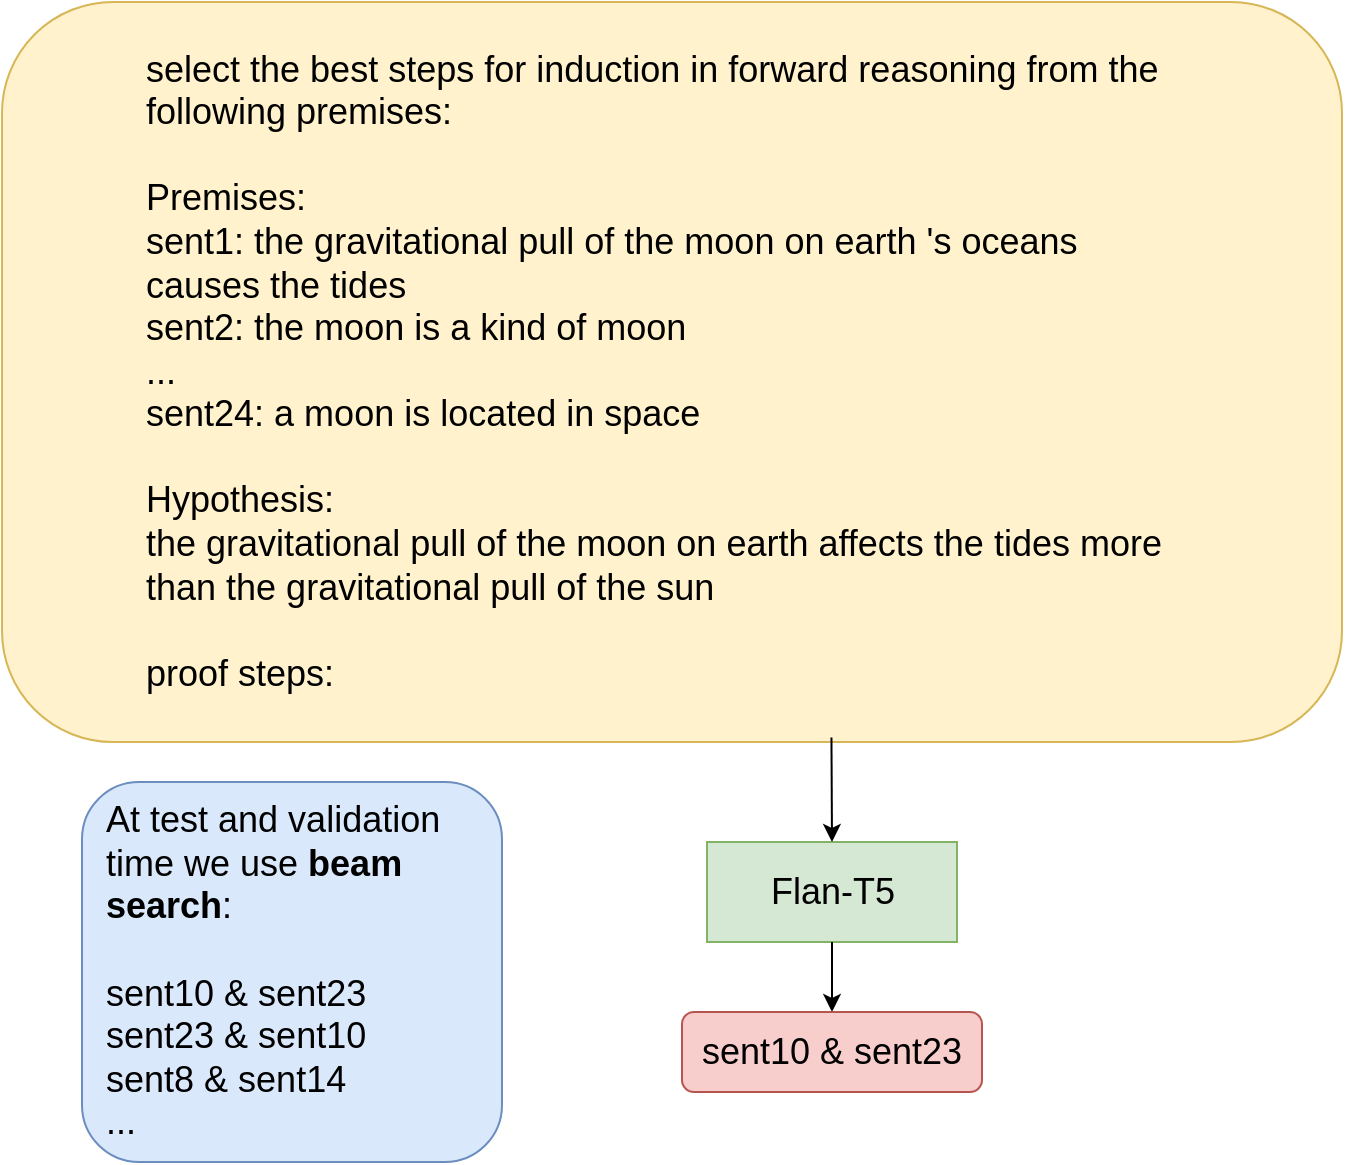 <mxfile version="24.0.5" type="device" pages="4">
  <diagram name="Page-1" id="TFoWNDVmRyNQ4pTUuHoa">
    <mxGraphModel dx="1259" dy="676" grid="1" gridSize="10" guides="1" tooltips="1" connect="1" arrows="1" fold="1" page="1" pageScale="1" pageWidth="827" pageHeight="1169" math="0" shadow="0">
      <root>
        <mxCell id="0" />
        <mxCell id="1" parent="0" />
        <mxCell id="G5xLqvD-v9-Sz-AbjlrO-1" value="&lt;div&gt;&lt;br&gt;&lt;/div&gt;&lt;div style=&quot;&quot;&gt;&lt;br&gt;&lt;/div&gt;" style="rounded=1;whiteSpace=wrap;html=1;align=left;fillColor=#fff2cc;strokeColor=#d6b656;" vertex="1" parent="1">
          <mxGeometry x="40" y="70" width="670" height="370" as="geometry" />
        </mxCell>
        <mxCell id="G5xLqvD-v9-Sz-AbjlrO-2" value="&lt;font style=&quot;font-size: 18px;&quot;&gt;select the best steps for induction in forward reasoning from the following premises:&lt;/font&gt;&lt;div style=&quot;font-size: 18px;&quot;&gt;&lt;font style=&quot;font-size: 18px;&quot;&gt;&lt;br&gt;&lt;/font&gt;&lt;/div&gt;&lt;div style=&quot;font-size: 18px;&quot;&gt;&lt;font style=&quot;font-size: 18px;&quot;&gt;Premises:&lt;/font&gt;&lt;/div&gt;&lt;div style=&quot;font-size: 18px;&quot;&gt;&lt;div&gt;&lt;font style=&quot;font-size: 18px;&quot;&gt;sent1: the gravitational pull of the moon on earth &#39;s oceans causes the tides&lt;/font&gt;&lt;/div&gt;&lt;div&gt;&lt;font style=&quot;font-size: 18px;&quot;&gt;sent2: the moon is a kind of moon&lt;/font&gt;&lt;/div&gt;&lt;div&gt;&lt;font style=&quot;font-size: 18px;&quot;&gt;...&lt;span style=&quot;white-space: pre;&quot;&gt;&#x9;&lt;/span&gt;&lt;br&gt;&lt;/font&gt;&lt;/div&gt;&lt;div&gt;&lt;font style=&quot;font-size: 18px;&quot;&gt;sent24: a moon is located in space&lt;/font&gt;&lt;/div&gt;&lt;div&gt;&lt;font style=&quot;font-size: 18px;&quot;&gt;&amp;nbsp;&lt;/font&gt;&lt;/div&gt;&lt;div&gt;&lt;font style=&quot;font-size: 18px;&quot;&gt;Hypothesis:&lt;/font&gt;&lt;/div&gt;&lt;div&gt;&lt;font style=&quot;font-size: 18px;&quot;&gt;the gravitational pull of the moon on earth affects the tides more than the gravitational pull of the sun&amp;nbsp; &amp;nbsp;&lt;/font&gt;&lt;/div&gt;&lt;/div&gt;&lt;div style=&quot;font-size: 18px;&quot;&gt;&lt;font style=&quot;font-size: 18px;&quot;&gt;&lt;br&gt;&lt;/font&gt;&lt;/div&gt;&lt;div style=&quot;font-size: 18px;&quot;&gt;&lt;font style=&quot;font-size: 18px;&quot;&gt;proof steps:&lt;/font&gt;&lt;br&gt;&lt;/div&gt;" style="text;html=1;align=left;verticalAlign=middle;whiteSpace=wrap;rounded=0;" vertex="1" parent="1">
          <mxGeometry x="110" y="160" width="520" height="190" as="geometry" />
        </mxCell>
        <mxCell id="G5xLqvD-v9-Sz-AbjlrO-3" value="&lt;font style=&quot;font-size: 18px;&quot;&gt;Flan-T5&lt;/font&gt;" style="rounded=0;whiteSpace=wrap;html=1;fillColor=#d5e8d4;strokeColor=#82b366;" vertex="1" parent="1">
          <mxGeometry x="392.5" y="490" width="125" height="50" as="geometry" />
        </mxCell>
        <mxCell id="G5xLqvD-v9-Sz-AbjlrO-5" value="" style="endArrow=classic;html=1;rounded=0;exitX=0.5;exitY=1;exitDx=0;exitDy=0;entryX=0.5;entryY=0;entryDx=0;entryDy=0;" edge="1" parent="1" source="G5xLqvD-v9-Sz-AbjlrO-3" target="G5xLqvD-v9-Sz-AbjlrO-6">
          <mxGeometry width="50" height="50" relative="1" as="geometry">
            <mxPoint x="470" y="640" as="sourcePoint" />
            <mxPoint x="445" y="710" as="targetPoint" />
          </mxGeometry>
        </mxCell>
        <mxCell id="G5xLqvD-v9-Sz-AbjlrO-6" value="&lt;font style=&quot;font-size: 18px;&quot;&gt;sent10 &amp;amp; sent23&lt;/font&gt;" style="rounded=1;whiteSpace=wrap;html=1;fillColor=#f8cecc;strokeColor=#b85450;" vertex="1" parent="1">
          <mxGeometry x="380" y="575" width="150" height="40" as="geometry" />
        </mxCell>
        <mxCell id="G5xLqvD-v9-Sz-AbjlrO-11" value="" style="group" vertex="1" connectable="0" parent="1">
          <mxGeometry x="80" y="460" width="210" height="190" as="geometry" />
        </mxCell>
        <mxCell id="G5xLqvD-v9-Sz-AbjlrO-9" value="" style="rounded=1;whiteSpace=wrap;html=1;fillColor=#dae8fc;strokeColor=#6c8ebf;" vertex="1" parent="G5xLqvD-v9-Sz-AbjlrO-11">
          <mxGeometry width="210" height="190" as="geometry" />
        </mxCell>
        <mxCell id="G5xLqvD-v9-Sz-AbjlrO-10" value="&lt;font style=&quot;font-size: 18px;&quot;&gt;At test and validation time we use &lt;b style=&quot;&quot;&gt;b&lt;/b&gt;&lt;span style=&quot;background-color: initial;&quot;&gt;&lt;b&gt;eam search&lt;/b&gt;:&lt;/span&gt;&lt;/font&gt;&lt;div style=&quot;font-size: 18px;&quot;&gt;&lt;font style=&quot;font-size: 18px;&quot;&gt;&lt;br&gt;&lt;/font&gt;&lt;/div&gt;&lt;div style=&quot;font-size: 18px;&quot;&gt;&lt;font style=&quot;font-size: 18px;&quot;&gt;sent10 &amp;amp; sent23&lt;/font&gt;&lt;/div&gt;&lt;div style=&quot;font-size: 18px;&quot;&gt;&lt;font style=&quot;font-size: 18px;&quot;&gt;sent23 &amp;amp; sent10&lt;/font&gt;&lt;/div&gt;&lt;div style=&quot;font-size: 18px;&quot;&gt;&lt;font style=&quot;font-size: 18px;&quot;&gt;sent8 &amp;amp; sent14&lt;/font&gt;&lt;/div&gt;&lt;div style=&quot;font-size: 18px;&quot;&gt;&lt;font style=&quot;font-size: 18px;&quot;&gt;...&lt;/font&gt;&lt;/div&gt;" style="text;html=1;align=left;verticalAlign=middle;whiteSpace=wrap;rounded=0;" vertex="1" parent="G5xLqvD-v9-Sz-AbjlrO-11">
          <mxGeometry x="10" y="10" width="180" height="170" as="geometry" />
        </mxCell>
        <mxCell id="G5xLqvD-v9-Sz-AbjlrO-12" value="" style="endArrow=classic;html=1;rounded=0;exitX=0.619;exitY=0.994;exitDx=0;exitDy=0;exitPerimeter=0;entryX=0.5;entryY=0;entryDx=0;entryDy=0;" edge="1" parent="1" source="G5xLqvD-v9-Sz-AbjlrO-1" target="G5xLqvD-v9-Sz-AbjlrO-3">
          <mxGeometry width="50" height="50" relative="1" as="geometry">
            <mxPoint x="465" y="550" as="sourcePoint" />
            <mxPoint x="450" y="490" as="targetPoint" />
          </mxGeometry>
        </mxCell>
      </root>
    </mxGraphModel>
  </diagram>
  <diagram id="xWOe7MCYlQI_TZ3HTbcg" name="Page-2">
    <mxGraphModel dx="1259" dy="676" grid="1" gridSize="10" guides="1" tooltips="1" connect="1" arrows="1" fold="1" page="1" pageScale="1" pageWidth="827" pageHeight="1169" math="0" shadow="0">
      <root>
        <mxCell id="0" />
        <mxCell id="1" parent="0" />
        <mxCell id="OWre18zLJHfBN9_sZTNC-3" value="&lt;font style=&quot;font-size: 18px;&quot;&gt;Flan-T5&lt;/font&gt;" style="rounded=0;whiteSpace=wrap;html=1;fillColor=#d5e8d4;strokeColor=#82b366;" vertex="1" parent="1">
          <mxGeometry x="312.5" y="490" width="125" height="50" as="geometry" />
        </mxCell>
        <mxCell id="OWre18zLJHfBN9_sZTNC-4" value="" style="endArrow=classic;html=1;rounded=0;exitX=0.5;exitY=1;exitDx=0;exitDy=0;entryX=0.5;entryY=0;entryDx=0;entryDy=0;" edge="1" parent="1" source="OWre18zLJHfBN9_sZTNC-3" target="OWre18zLJHfBN9_sZTNC-5">
          <mxGeometry width="50" height="50" relative="1" as="geometry">
            <mxPoint x="470" y="640" as="sourcePoint" />
            <mxPoint x="445" y="710" as="targetPoint" />
          </mxGeometry>
        </mxCell>
        <mxCell id="OWre18zLJHfBN9_sZTNC-5" value="&lt;span style=&quot;font-size: 18px; text-align: left;&quot;&gt;metal atoms tend to lose electrons&lt;/span&gt;" style="rounded=1;whiteSpace=wrap;html=1;fillColor=#f8cecc;strokeColor=#b85450;" vertex="1" parent="1">
          <mxGeometry x="210" y="575" width="330" height="40" as="geometry" />
        </mxCell>
        <mxCell id="OWre18zLJHfBN9_sZTNC-9" value="" style="endArrow=classic;html=1;rounded=0;exitX=0.5;exitY=1;exitDx=0;exitDy=0;entryX=0.5;entryY=0;entryDx=0;entryDy=0;" edge="1" parent="1" source="OWre18zLJHfBN9_sZTNC-1" target="OWre18zLJHfBN9_sZTNC-3">
          <mxGeometry width="50" height="50" relative="1" as="geometry">
            <mxPoint x="465" y="550" as="sourcePoint" />
            <mxPoint x="450" y="490" as="targetPoint" />
          </mxGeometry>
        </mxCell>
        <mxCell id="OWre18zLJHfBN9_sZTNC-10" value="" style="group" vertex="1" connectable="0" parent="1">
          <mxGeometry x="100" y="270" width="550" height="190" as="geometry" />
        </mxCell>
        <mxCell id="OWre18zLJHfBN9_sZTNC-1" value="&lt;div&gt;&lt;br&gt;&lt;/div&gt;&lt;div style=&quot;&quot;&gt;&lt;br&gt;&lt;/div&gt;" style="rounded=1;whiteSpace=wrap;html=1;align=left;fillColor=#fff2cc;strokeColor=#d6b656;" vertex="1" parent="OWre18zLJHfBN9_sZTNC-10">
          <mxGeometry width="550" height="190" as="geometry" />
        </mxCell>
        <mxCell id="OWre18zLJHfBN9_sZTNC-2" value="&lt;font style=&quot;font-size: 18px;&quot;&gt;given premises perform an induction step:&lt;/font&gt;&lt;div style=&quot;font-size: 18px;&quot;&gt;&lt;span style=&quot;background-color: initial;&quot;&gt;&lt;br&gt;&lt;/span&gt;&lt;/div&gt;&lt;div style=&quot;&quot;&gt;&lt;span style=&quot;font-size: 18px;&quot;&gt;atoms with one or two valence electrons tend to lose those electrons [AND] metal atoms usually have one or two valence electrons [INFER]&amp;nbsp;&lt;/span&gt;&lt;br&gt;&lt;/div&gt;" style="text;html=1;align=left;verticalAlign=middle;whiteSpace=wrap;rounded=0;" vertex="1" parent="OWre18zLJHfBN9_sZTNC-10">
          <mxGeometry x="57.463" y="46.216" width="426.866" height="97.568" as="geometry" />
        </mxCell>
      </root>
    </mxGraphModel>
  </diagram>
  <diagram id="knJ1T2fo1C0AWDQCNXdo" name="Page-3">
    <mxGraphModel dx="2086" dy="1845" grid="1" gridSize="10" guides="1" tooltips="1" connect="1" arrows="1" fold="1" page="1" pageScale="1" pageWidth="827" pageHeight="1169" math="0" shadow="0">
      <root>
        <mxCell id="0" />
        <mxCell id="1" parent="0" />
        <mxCell id="NhglnOipoEF32Bt77Swo-3" value="" style="group" vertex="1" connectable="0" parent="1">
          <mxGeometry x="90" y="-220" width="670" height="870" as="geometry" />
        </mxCell>
        <mxCell id="rEH0hxBbT_C6z6d4wnF4-1" value="" style="rounded=0;whiteSpace=wrap;html=1;align=left;fillColor=#f5f5f5;fontColor=#333333;strokeColor=#666666;" vertex="1" parent="NhglnOipoEF32Bt77Swo-3">
          <mxGeometry y="50" width="630" height="760" as="geometry" />
        </mxCell>
        <mxCell id="NhglnOipoEF32Bt77Swo-2" value="&lt;div style=&quot;font-size: 18px;&quot;&gt;&lt;font style=&quot;font-size: 18px;&quot;&gt;sent1: the spinal cord is a part of the central nervous system&lt;/font&gt;&lt;/div&gt;&lt;div style=&quot;font-size: 18px;&quot;&gt;&lt;font style=&quot;font-size: 18px;&quot;&gt;sent2: the brain is a part of the body&lt;/font&gt;&lt;/div&gt;&lt;div style=&quot;font-size: 18px;&quot;&gt;&lt;font style=&quot;font-size: 18px;&quot;&gt;sent3: an animal &#39;s brain controls that animal&lt;/font&gt;&lt;/div&gt;&lt;div style=&quot;font-size: 18px;&quot;&gt;&lt;font style=&quot;font-size: 18px;&quot;&gt;sent4: if something performs a task then that task is that something &#39;s function&lt;/font&gt;&lt;/div&gt;&lt;div style=&quot;font-size: 18px;&quot;&gt;&lt;font style=&quot;font-size: 18px;&quot;&gt;sent5: the skeletal system is used to give structure for the body of animals&lt;/font&gt;&lt;/div&gt;&lt;div style=&quot;font-size: 18px;&quot;&gt;&lt;font style=&quot;font-size: 18px;&quot;&gt;sent6: the muscular system contains muscles&lt;/font&gt;&lt;/div&gt;&lt;div style=&quot;font-size: 18px;&quot;&gt;&lt;font style=&quot;font-size: 18px;&quot;&gt;sent7: nerves can be used to feel heat and pressure on the skin&lt;/font&gt;&lt;/div&gt;&lt;div style=&quot;font-size: 18px;&quot;&gt;&lt;font style=&quot;font-size: 18px;&quot;&gt;sent8: system means a set of objects&lt;/font&gt;&lt;/div&gt;&lt;div style=&quot;font-size: 18px;&quot;&gt;&lt;font style=&quot;font-size: 18px;&quot;&gt;sent9: physical fitness is similar to athletic ability&lt;/font&gt;&lt;/div&gt;&lt;div style=&quot;font-size: 18px;&quot;&gt;&lt;font style=&quot;font-size: 18px;&quot;&gt;sent10: to control something can mean to coordinate something&lt;/font&gt;&lt;/div&gt;&lt;div style=&quot;font-size: 18px;&quot;&gt;&lt;font style=&quot;font-size: 18px;&quot;&gt;sent11: the skeletal system is a kind of body system&lt;/font&gt;&lt;/div&gt;&lt;div style=&quot;font-size: 18px;&quot;&gt;&lt;font style=&quot;font-size: 18px;&quot;&gt;sent12: the brain can control animal body through the nervous system&lt;/font&gt;&lt;/div&gt;&lt;div style=&quot;font-size: 18px;&quot;&gt;&lt;font style=&quot;font-size: 18px;&quot;&gt;sent13: a body system is a part of the body&lt;/font&gt;&lt;/div&gt;&lt;div style=&quot;font-size: 18px;&quot;&gt;&lt;font style=&quot;font-size: 18px;&quot;&gt;sent14: a skeletal system is a part of an animal&lt;/font&gt;&lt;/div&gt;&lt;div style=&quot;font-size: 18px;&quot;&gt;&lt;font style=&quot;font-size: 18px;&quot;&gt;sent15: skeletal system is made of bones&lt;/font&gt;&lt;/div&gt;&lt;div style=&quot;font-size: 18px;&quot;&gt;&lt;font style=&quot;font-size: 18px;&quot;&gt;sent16: if an organism can do something , then that organism is able to do that something&lt;/font&gt;&lt;/div&gt;&lt;div style=&quot;font-size: 18px;&quot;&gt;&lt;font style=&quot;font-size: 18px;&quot;&gt;sent17: a person is a kind of animal&lt;/font&gt;&lt;/div&gt;&lt;div style=&quot;font-size: 18px;&quot;&gt;&lt;font style=&quot;font-size: 18px;&quot;&gt;sent18: the muscular system is a kind of body system&lt;/font&gt;&lt;/div&gt;&lt;div style=&quot;font-size: 18px;&quot;&gt;&lt;font style=&quot;font-size: 18px;&quot;&gt;sent19: the function of something is what that something is used to do&lt;/font&gt;&lt;/div&gt;&lt;div style=&quot;font-size: 18px;&quot;&gt;&lt;font style=&quot;font-size: 18px;&quot;&gt;sent20: the skeletal system is used to provide protection / shape / support for animals&lt;/font&gt;&lt;/div&gt;&lt;div style=&quot;font-size: 18px;&quot;&gt;&lt;font style=&quot;font-size: 18px;&quot;&gt;sent21: the nervous system sends observations in the form of electrical signals to the rest of the body&lt;/font&gt;&lt;/div&gt;&lt;div style=&quot;font-size: 18px;&quot;&gt;&lt;font style=&quot;font-size: 18px;&quot;&gt;sent22: if something has the ability to do something else , then that something can do that something else&lt;/font&gt;&lt;/div&gt;&lt;div style=&quot;font-size: 18px;&quot;&gt;&lt;font style=&quot;font-size: 18px;&quot;&gt;sent23: internal organs are a part of the body&lt;/font&gt;&lt;/div&gt;&lt;div style=&quot;font-size: 18px;&quot;&gt;&lt;font style=&quot;font-size: 18px;&quot;&gt;sent24: organ system means body system&lt;/font&gt;&lt;/div&gt;&lt;div style=&quot;font-size: 18px;&quot;&gt;&lt;font style=&quot;font-size: 18px;&quot;&gt;sent25: motion / movement means moving / to move&lt;/font&gt;&lt;/div&gt;&lt;div style=&quot;font-size: 18px;&quot;&gt;&lt;font style=&quot;font-size: 18px;&quot;&gt;&lt;br&gt;&lt;/font&gt;&lt;/div&gt;&lt;div style=&quot;font-size: 18px;&quot;&gt;&lt;font style=&quot;font-size: 18px;&quot;&gt;Hypothesis: the nervous system is used for coordinating the muscles&lt;/font&gt;&lt;/div&gt;" style="text;html=1;align=left;verticalAlign=middle;whiteSpace=wrap;rounded=0;" vertex="1" parent="NhglnOipoEF32Bt77Swo-3">
          <mxGeometry x="28.78" y="31.07" width="601.22" height="818.93" as="geometry" />
        </mxCell>
        <mxCell id="NhglnOipoEF32Bt77Swo-8" value="" style="group" vertex="1" connectable="0" parent="1">
          <mxGeometry x="-310" y="-100" width="340" height="140" as="geometry" />
        </mxCell>
        <mxCell id="NhglnOipoEF32Bt77Swo-4" value="" style="rounded=1;whiteSpace=wrap;html=1;fillColor=#d5e8d4;strokeColor=#82b366;" vertex="1" parent="NhglnOipoEF32Bt77Swo-8">
          <mxGeometry x="-20" y="40" width="340" height="90" as="geometry" />
        </mxCell>
        <mxCell id="NhglnOipoEF32Bt77Swo-7" value="&lt;font style=&quot;font-size: 18px;&quot;&gt;the muscular system is a part of the body (-0.06)&lt;/font&gt;" style="text;html=1;align=center;verticalAlign=middle;whiteSpace=wrap;rounded=0;" vertex="1" parent="NhglnOipoEF32Bt77Swo-8">
          <mxGeometry x="28.333" y="35" width="283.333" height="81.667" as="geometry" />
        </mxCell>
        <mxCell id="NhglnOipoEF32Bt77Swo-15" value="" style="group" vertex="1" connectable="0" parent="1">
          <mxGeometry x="-320" y="100" width="340" height="140" as="geometry" />
        </mxCell>
        <mxCell id="NhglnOipoEF32Bt77Swo-16" value="" style="rounded=1;whiteSpace=wrap;html=1;fillColor=#f8cecc;strokeColor=#b85450;" vertex="1" parent="NhglnOipoEF32Bt77Swo-15">
          <mxGeometry x="-10" y="30" width="330" height="90" as="geometry" />
        </mxCell>
        <mxCell id="NhglnOipoEF32Bt77Swo-17" value="&lt;font style=&quot;font-size: 18px;&quot;&gt;the muscular system is a kind of body system that contains muscles&lt;/font&gt;&lt;div&gt;&lt;font style=&quot;font-size: 18px;&quot;&gt;(-0.36)&lt;/font&gt;&lt;/div&gt;" style="text;html=1;align=center;verticalAlign=middle;whiteSpace=wrap;rounded=0;" vertex="1" parent="NhglnOipoEF32Bt77Swo-15">
          <mxGeometry x="28.333" y="35" width="283.333" height="81.667" as="geometry" />
        </mxCell>
        <mxCell id="NhglnOipoEF32Bt77Swo-18" value="" style="group" vertex="1" connectable="0" parent="1">
          <mxGeometry x="-320" y="280" width="340" height="140" as="geometry" />
        </mxCell>
        <mxCell id="NhglnOipoEF32Bt77Swo-19" value="" style="rounded=1;whiteSpace=wrap;html=1;fillColor=#fff2cc;strokeColor=#d6b656;" vertex="1" parent="NhglnOipoEF32Bt77Swo-18">
          <mxGeometry x="-10" y="40" width="330" height="70" as="geometry" />
        </mxCell>
        <mxCell id="NhglnOipoEF32Bt77Swo-20" value="&lt;span style=&quot;font-size: 18px;&quot;&gt;the muscular system is a part of the body (-0.36)&lt;/span&gt;" style="text;html=1;align=center;verticalAlign=middle;whiteSpace=wrap;rounded=0;" vertex="1" parent="NhglnOipoEF32Bt77Swo-18">
          <mxGeometry x="28.333" y="35" width="283.333" height="81.667" as="geometry" />
        </mxCell>
        <mxCell id="NhglnOipoEF32Bt77Swo-21" value="" style="endArrow=classic;html=1;rounded=0;entryX=1;entryY=0.5;entryDx=0;entryDy=0;exitX=-0.008;exitY=0.438;exitDx=0;exitDy=0;exitPerimeter=0;strokeWidth=5;fillColor=#d5e8d4;strokeColor=#82b366;" edge="1" parent="1" source="NhglnOipoEF32Bt77Swo-2" target="NhglnOipoEF32Bt77Swo-4">
          <mxGeometry width="50" height="50" relative="1" as="geometry">
            <mxPoint x="80" y="170" as="sourcePoint" />
            <mxPoint x="190" y="140" as="targetPoint" />
          </mxGeometry>
        </mxCell>
        <mxCell id="NhglnOipoEF32Bt77Swo-22" value="" style="endArrow=classic;html=1;rounded=0;strokeWidth=5;fillColor=#d5e8d4;strokeColor=#82b366;exitX=-0.006;exitY=0.594;exitDx=0;exitDy=0;exitPerimeter=0;" edge="1" parent="1" source="NhglnOipoEF32Bt77Swo-2">
          <mxGeometry width="50" height="50" relative="1" as="geometry">
            <mxPoint x="80" y="210" as="sourcePoint" />
            <mxPoint x="10" y="10" as="targetPoint" />
          </mxGeometry>
        </mxCell>
        <mxCell id="NhglnOipoEF32Bt77Swo-24" value="" style="endArrow=classic;html=1;rounded=0;strokeWidth=5;fillColor=#f8cecc;strokeColor=#b85450;entryX=0.994;entryY=0.64;entryDx=0;entryDy=0;entryPerimeter=0;" edge="1" parent="1" target="NhglnOipoEF32Bt77Swo-16">
          <mxGeometry width="50" height="50" relative="1" as="geometry">
            <mxPoint x="110" y="300" as="sourcePoint" />
            <mxPoint x="10" y="190" as="targetPoint" />
          </mxGeometry>
        </mxCell>
        <mxCell id="NhglnOipoEF32Bt77Swo-25" value="" style="endArrow=classic;html=1;rounded=0;strokeWidth=5;fillColor=#f8cecc;strokeColor=#b85450;exitX=0;exitY=0.25;exitDx=0;exitDy=0;entryX=1;entryY=0.5;entryDx=0;entryDy=0;" edge="1" parent="1" source="NhglnOipoEF32Bt77Swo-2" target="NhglnOipoEF32Bt77Swo-16">
          <mxGeometry width="50" height="50" relative="1" as="geometry">
            <mxPoint x="120" y="310" as="sourcePoint" />
            <mxPoint x="20" y="200" as="targetPoint" />
          </mxGeometry>
        </mxCell>
        <mxCell id="NhglnOipoEF32Bt77Swo-28" value="" style="endArrow=classic;html=1;rounded=0;strokeWidth=5;fillColor=#fff2cc;strokeColor=#d6b656;entryX=1;entryY=0.75;entryDx=0;entryDy=0;exitX=-0.008;exitY=0.599;exitDx=0;exitDy=0;exitPerimeter=0;" edge="1" parent="1" source="NhglnOipoEF32Bt77Swo-2" target="NhglnOipoEF32Bt77Swo-19">
          <mxGeometry width="50" height="50" relative="1" as="geometry">
            <mxPoint x="120" y="310" as="sourcePoint" />
            <mxPoint x="8" y="198" as="targetPoint" />
          </mxGeometry>
        </mxCell>
        <mxCell id="NhglnOipoEF32Bt77Swo-29" value="" style="endArrow=classic;html=1;rounded=0;strokeWidth=5;fillColor=#fff2cc;strokeColor=#d6b656;entryX=1;entryY=0;entryDx=0;entryDy=0;" edge="1" parent="1" target="NhglnOipoEF32Bt77Swo-19">
          <mxGeometry width="50" height="50" relative="1" as="geometry">
            <mxPoint x="120" y="20" as="sourcePoint" />
            <mxPoint x="10" y="185" as="targetPoint" />
          </mxGeometry>
        </mxCell>
        <mxCell id="NhglnOipoEF32Bt77Swo-30" value="" style="endArrow=classic;html=1;rounded=0;entryX=1;entryY=0.25;entryDx=0;entryDy=0;strokeWidth=5;fillColor=#fff2cc;strokeColor=#d6b656;" edge="1" parent="1" target="NhglnOipoEF32Bt77Swo-19">
          <mxGeometry width="50" height="50" relative="1" as="geometry">
            <mxPoint x="120" y="170" as="sourcePoint" />
            <mxPoint x="20" y="-10" as="targetPoint" />
          </mxGeometry>
        </mxCell>
      </root>
    </mxGraphModel>
  </diagram>
  <diagram id="eCPI2o-6bRQ5yCUzjcQ6" name="Page-5">
    <mxGraphModel dx="2086" dy="1845" grid="1" gridSize="10" guides="1" tooltips="1" connect="1" arrows="1" fold="1" page="1" pageScale="1" pageWidth="827" pageHeight="1169" math="0" shadow="0">
      <root>
        <mxCell id="0" />
        <mxCell id="1" parent="0" />
        <mxCell id="rYCxm83LX6yjBRyUvIbf-1" value="" style="group" vertex="1" connectable="0" parent="1">
          <mxGeometry x="90" y="-220" width="670" height="870" as="geometry" />
        </mxCell>
        <mxCell id="rYCxm83LX6yjBRyUvIbf-2" value="" style="rounded=0;whiteSpace=wrap;html=1;align=left;fillColor=#f5f5f5;fontColor=#333333;strokeColor=#666666;" vertex="1" parent="rYCxm83LX6yjBRyUvIbf-1">
          <mxGeometry y="50" width="630" height="760" as="geometry" />
        </mxCell>
        <mxCell id="rYCxm83LX6yjBRyUvIbf-3" value="&lt;div style=&quot;font-size: 18px;&quot;&gt;&lt;font style=&quot;font-size: 18px;&quot;&gt;sent1: the spinal cord is a part of the central nervous system&lt;/font&gt;&lt;/div&gt;&lt;div style=&quot;font-size: 18px;&quot;&gt;&lt;font style=&quot;font-size: 18px;&quot;&gt;sent2: the brain is a part of the body&lt;/font&gt;&lt;/div&gt;&lt;div style=&quot;font-size: 18px;&quot;&gt;&lt;font style=&quot;font-size: 18px;&quot;&gt;sent3: an animal &#39;s brain controls that animal&lt;/font&gt;&lt;/div&gt;&lt;div style=&quot;font-size: 18px;&quot;&gt;&lt;font style=&quot;font-size: 18px;&quot;&gt;sent4: if something performs a task then that task is that something &#39;s function&lt;/font&gt;&lt;/div&gt;&lt;div style=&quot;font-size: 18px;&quot;&gt;&lt;font style=&quot;font-size: 18px;&quot;&gt;sent5: the skeletal system is used to give structure for the body of animals&lt;/font&gt;&lt;/div&gt;&lt;div style=&quot;font-size: 18px;&quot;&gt;&lt;font style=&quot;font-size: 18px;&quot;&gt;sent6: the muscular system contains muscles&lt;/font&gt;&lt;/div&gt;&lt;div style=&quot;font-size: 18px;&quot;&gt;&lt;font style=&quot;font-size: 18px;&quot;&gt;sent7: nerves can be used to feel heat and pressure on the skin&lt;/font&gt;&lt;/div&gt;&lt;div style=&quot;font-size: 18px;&quot;&gt;&lt;font style=&quot;font-size: 18px;&quot;&gt;sent8: system means a set of objects&lt;/font&gt;&lt;/div&gt;&lt;div style=&quot;font-size: 18px;&quot;&gt;&lt;font style=&quot;font-size: 18px;&quot;&gt;sent9: physical fitness is similar to athletic ability&lt;/font&gt;&lt;/div&gt;&lt;div style=&quot;font-size: 18px;&quot;&gt;&lt;font style=&quot;font-size: 18px;&quot;&gt;sent10: to control something can mean to coordinate something&lt;/font&gt;&lt;/div&gt;&lt;div style=&quot;font-size: 18px;&quot;&gt;&lt;font style=&quot;font-size: 18px;&quot;&gt;sent11: the skeletal system is a kind of body system&lt;/font&gt;&lt;/div&gt;&lt;div style=&quot;font-size: 18px;&quot;&gt;&lt;font style=&quot;font-size: 18px;&quot;&gt;sent12: the brain can control animal body through the nervous system&lt;/font&gt;&lt;/div&gt;&lt;div style=&quot;font-size: 18px;&quot;&gt;&lt;font style=&quot;font-size: 18px;&quot;&gt;sent13: a body system is a part of the body&lt;/font&gt;&lt;/div&gt;&lt;div style=&quot;font-size: 18px;&quot;&gt;&lt;font style=&quot;font-size: 18px;&quot;&gt;sent14: a skeletal system is a part of an animal&lt;/font&gt;&lt;/div&gt;&lt;div style=&quot;font-size: 18px;&quot;&gt;&lt;font style=&quot;font-size: 18px;&quot;&gt;sent15: skeletal system is made of bones&lt;/font&gt;&lt;/div&gt;&lt;div style=&quot;font-size: 18px;&quot;&gt;&lt;font style=&quot;font-size: 18px;&quot;&gt;sent16: if an organism can do something , then that organism is able to do that something&lt;/font&gt;&lt;/div&gt;&lt;div style=&quot;font-size: 18px;&quot;&gt;&lt;font style=&quot;font-size: 18px;&quot;&gt;sent17: a person is a kind of animal&lt;/font&gt;&lt;/div&gt;&lt;div style=&quot;font-size: 18px;&quot;&gt;&lt;font style=&quot;font-size: 18px;&quot;&gt;sent18: the muscular system is a kind of body system&lt;/font&gt;&lt;/div&gt;&lt;div style=&quot;font-size: 18px;&quot;&gt;&lt;font style=&quot;font-size: 18px;&quot;&gt;sent19: the function of something is what that something is used to do&lt;/font&gt;&lt;/div&gt;&lt;div style=&quot;font-size: 18px;&quot;&gt;&lt;font style=&quot;font-size: 18px;&quot;&gt;sent20: the skeletal system is used to provide protection / shape / support for animals&lt;/font&gt;&lt;/div&gt;&lt;div style=&quot;font-size: 18px;&quot;&gt;&lt;font style=&quot;font-size: 18px;&quot;&gt;sent21: the nervous system sends observations in the form of electrical signals to the rest of the body&lt;/font&gt;&lt;/div&gt;&lt;div style=&quot;font-size: 18px;&quot;&gt;&lt;font style=&quot;font-size: 18px;&quot;&gt;sent22: if something has the ability to do something else , then that something can do that something else&lt;/font&gt;&lt;/div&gt;&lt;div style=&quot;font-size: 18px;&quot;&gt;&lt;font style=&quot;font-size: 18px;&quot;&gt;sent23: internal organs are a part of the body&lt;/font&gt;&lt;/div&gt;&lt;div style=&quot;font-size: 18px;&quot;&gt;&lt;font style=&quot;font-size: 18px;&quot;&gt;sent24: organ system means body system&lt;/font&gt;&lt;/div&gt;&lt;div style=&quot;font-size: 18px;&quot;&gt;&lt;font style=&quot;font-size: 18px;&quot;&gt;sent25: motion / movement means moving / to move&lt;/font&gt;&lt;/div&gt;&lt;div style=&quot;font-size: 18px;&quot;&gt;&lt;font style=&quot;font-size: 18px;&quot;&gt;&lt;br&gt;&lt;/font&gt;&lt;/div&gt;&lt;div style=&quot;font-size: 18px;&quot;&gt;&lt;font style=&quot;font-size: 18px;&quot;&gt;Hypothesis: the nervous system is used for coordinating the muscles&lt;/font&gt;&lt;/div&gt;" style="text;html=1;align=left;verticalAlign=middle;whiteSpace=wrap;rounded=0;" vertex="1" parent="rYCxm83LX6yjBRyUvIbf-1">
          <mxGeometry x="28.78" y="31.07" width="601.22" height="818.93" as="geometry" />
        </mxCell>
        <mxCell id="rYCxm83LX6yjBRyUvIbf-4" value="" style="group" vertex="1" connectable="0" parent="1">
          <mxGeometry x="-310" y="-100" width="340" height="140" as="geometry" />
        </mxCell>
        <mxCell id="rYCxm83LX6yjBRyUvIbf-5" value="" style="rounded=1;whiteSpace=wrap;html=1;fillColor=#f5f5f5;strokeColor=#666666;fontColor=#333333;" vertex="1" parent="rYCxm83LX6yjBRyUvIbf-4">
          <mxGeometry x="-20" y="40" width="340" height="90" as="geometry" />
        </mxCell>
        <mxCell id="rYCxm83LX6yjBRyUvIbf-6" value="&lt;font style=&quot;font-size: 18px;&quot;&gt;the muscular system is a part of the body (-0.06)&lt;/font&gt;" style="text;html=1;align=center;verticalAlign=middle;whiteSpace=wrap;rounded=0;" vertex="1" parent="rYCxm83LX6yjBRyUvIbf-4">
          <mxGeometry x="8.333" y="40" width="283.333" height="81.667" as="geometry" />
        </mxCell>
        <mxCell id="rYCxm83LX6yjBRyUvIbf-7" value="" style="group" vertex="1" connectable="0" parent="1">
          <mxGeometry x="-320" y="100" width="340" height="140" as="geometry" />
        </mxCell>
        <mxCell id="rYCxm83LX6yjBRyUvIbf-8" value="" style="rounded=1;whiteSpace=wrap;html=1;fillColor=#f5f5f5;strokeColor=#666666;fontColor=#333333;" vertex="1" parent="rYCxm83LX6yjBRyUvIbf-7">
          <mxGeometry x="-10" y="30" width="330" height="90" as="geometry" />
        </mxCell>
        <mxCell id="rYCxm83LX6yjBRyUvIbf-9" value="&lt;font style=&quot;font-size: 18px;&quot;&gt;the muscular system is a kind of body system that contains muscles&lt;/font&gt;&lt;div&gt;&lt;font style=&quot;font-size: 18px;&quot;&gt;(-0.36)&lt;/font&gt;&lt;/div&gt;" style="text;html=1;align=center;verticalAlign=middle;whiteSpace=wrap;rounded=0;" vertex="1" parent="rYCxm83LX6yjBRyUvIbf-7">
          <mxGeometry x="28.333" y="35" width="283.333" height="81.667" as="geometry" />
        </mxCell>
        <mxCell id="rYCxm83LX6yjBRyUvIbf-10" value="" style="group" vertex="1" connectable="0" parent="1">
          <mxGeometry x="-320" y="250" width="360" height="170" as="geometry" />
        </mxCell>
        <mxCell id="rYCxm83LX6yjBRyUvIbf-11" value="" style="rounded=1;whiteSpace=wrap;html=1;fillColor=#f5f5f5;strokeColor=#666666;fontColor=#333333;" vertex="1" parent="rYCxm83LX6yjBRyUvIbf-10">
          <mxGeometry x="-10" y="40" width="330" height="70" as="geometry" />
        </mxCell>
        <mxCell id="rYCxm83LX6yjBRyUvIbf-12" value="&lt;span style=&quot;font-size: 18px;&quot;&gt;the muscular system is a part of the body (-0.36)&lt;/span&gt;" style="text;html=1;align=center;verticalAlign=middle;whiteSpace=wrap;rounded=0;" vertex="1" parent="rYCxm83LX6yjBRyUvIbf-10">
          <mxGeometry x="28.333" y="35" width="283.333" height="81.667" as="geometry" />
        </mxCell>
        <mxCell id="rYCxm83LX6yjBRyUvIbf-40" value="&lt;font style=&quot;font-size: 18px;&quot;&gt;Discarded&lt;/font&gt;" style="ellipse;whiteSpace=wrap;html=1;aspect=fixed;fillColor=#a20025;fontColor=#ffffff;strokeColor=#6F0000;" vertex="1" parent="rYCxm83LX6yjBRyUvIbf-10">
          <mxGeometry x="260" y="70" width="100" height="100" as="geometry" />
        </mxCell>
        <mxCell id="rYCxm83LX6yjBRyUvIbf-13" value="" style="endArrow=classic;html=1;rounded=0;entryX=1;entryY=0;entryDx=0;entryDy=0;exitX=0.25;exitY=1;exitDx=0;exitDy=0;strokeWidth=5;fillColor=#d5e8d4;strokeColor=#82b366;" edge="1" parent="1" source="rYCxm83LX6yjBRyUvIbf-5" target="rYCxm83LX6yjBRyUvIbf-24">
          <mxGeometry width="50" height="50" relative="1" as="geometry">
            <mxPoint x="80" y="170" as="sourcePoint" />
            <mxPoint x="190" y="140" as="targetPoint" />
          </mxGeometry>
        </mxCell>
        <mxCell id="rYCxm83LX6yjBRyUvIbf-14" value="" style="endArrow=classic;html=1;rounded=0;strokeWidth=5;fillColor=#d5e8d4;strokeColor=#82b366;exitX=-0.002;exitY=0.124;exitDx=0;exitDy=0;exitPerimeter=0;entryX=1;entryY=0.5;entryDx=0;entryDy=0;" edge="1" parent="1" source="rYCxm83LX6yjBRyUvIbf-3" target="rYCxm83LX6yjBRyUvIbf-24">
          <mxGeometry width="50" height="50" relative="1" as="geometry">
            <mxPoint x="80" y="210" as="sourcePoint" />
            <mxPoint x="-460" y="150" as="targetPoint" />
          </mxGeometry>
        </mxCell>
        <mxCell id="rYCxm83LX6yjBRyUvIbf-15" value="" style="endArrow=classic;html=1;rounded=0;strokeWidth=5;fillColor=#f8cecc;strokeColor=#b85450;entryX=1;entryY=0.5;entryDx=0;entryDy=0;exitX=0;exitY=0.5;exitDx=0;exitDy=0;" edge="1" parent="1" source="rYCxm83LX6yjBRyUvIbf-5" target="rYCxm83LX6yjBRyUvIbf-20">
          <mxGeometry width="50" height="50" relative="1" as="geometry">
            <mxPoint x="110" y="300" as="sourcePoint" />
            <mxPoint x="10" y="190" as="targetPoint" />
          </mxGeometry>
        </mxCell>
        <mxCell id="rYCxm83LX6yjBRyUvIbf-16" value="" style="endArrow=classic;html=1;rounded=0;strokeWidth=5;fillColor=#f8cecc;strokeColor=#b85450;exitX=0;exitY=0.25;exitDx=0;exitDy=0;entryX=1;entryY=0.75;entryDx=0;entryDy=0;" edge="1" parent="1" source="rYCxm83LX6yjBRyUvIbf-3" target="rYCxm83LX6yjBRyUvIbf-20">
          <mxGeometry width="50" height="50" relative="1" as="geometry">
            <mxPoint x="120" y="310" as="sourcePoint" />
            <mxPoint x="20" y="200" as="targetPoint" />
          </mxGeometry>
        </mxCell>
        <mxCell id="rYCxm83LX6yjBRyUvIbf-17" value="" style="endArrow=classic;html=1;rounded=0;strokeWidth=5;fillColor=#fff2cc;strokeColor=#d6b656;entryX=1;entryY=0.25;entryDx=0;entryDy=0;exitX=0;exitY=1;exitDx=0;exitDy=0;" edge="1" parent="1" source="rYCxm83LX6yjBRyUvIbf-5" target="rYCxm83LX6yjBRyUvIbf-27">
          <mxGeometry width="50" height="50" relative="1" as="geometry">
            <mxPoint x="120" y="20" as="sourcePoint" />
            <mxPoint x="10" y="185" as="targetPoint" />
          </mxGeometry>
        </mxCell>
        <mxCell id="rYCxm83LX6yjBRyUvIbf-18" value="" style="endArrow=classic;html=1;rounded=0;entryX=1;entryY=0.25;entryDx=0;entryDy=0;strokeWidth=5;fillColor=#fff2cc;strokeColor=#d6b656;" edge="1" parent="1" target="rYCxm83LX6yjBRyUvIbf-27">
          <mxGeometry width="50" height="50" relative="1" as="geometry">
            <mxPoint x="120" y="170" as="sourcePoint" />
            <mxPoint x="20" y="-10" as="targetPoint" />
          </mxGeometry>
        </mxCell>
        <mxCell id="rYCxm83LX6yjBRyUvIbf-19" value="" style="group" vertex="1" connectable="0" parent="1">
          <mxGeometry x="-800" y="-60" width="340" height="90" as="geometry" />
        </mxCell>
        <mxCell id="rYCxm83LX6yjBRyUvIbf-20" value="" style="rounded=1;whiteSpace=wrap;html=1;fillColor=#f8cecc;strokeColor=#b85450;" vertex="1" parent="rYCxm83LX6yjBRyUvIbf-19">
          <mxGeometry width="340" height="90" as="geometry" />
        </mxCell>
        <mxCell id="rYCxm83LX6yjBRyUvIbf-21" value="&lt;font style=&quot;font-size: 18px;&quot;&gt;the muscular system is a part of the body that contains muscles (-0.2)&lt;/font&gt;" style="text;html=1;align=center;verticalAlign=middle;whiteSpace=wrap;rounded=0;" vertex="1" parent="rYCxm83LX6yjBRyUvIbf-19">
          <mxGeometry x="28.34" y="10" width="283.33" height="80" as="geometry" />
        </mxCell>
        <mxCell id="rYCxm83LX6yjBRyUvIbf-22" value="" style="group" vertex="1" connectable="0" parent="1">
          <mxGeometry x="-780" y="50" width="340" height="140" as="geometry" />
        </mxCell>
        <mxCell id="rYCxm83LX6yjBRyUvIbf-23" value="" style="group" vertex="1" connectable="0" parent="rYCxm83LX6yjBRyUvIbf-22">
          <mxGeometry x="-10" y="10" width="330" height="90" as="geometry" />
        </mxCell>
        <mxCell id="rYCxm83LX6yjBRyUvIbf-24" value="" style="rounded=1;whiteSpace=wrap;html=1;fillColor=#d5e8d4;strokeColor=#82b366;" vertex="1" parent="rYCxm83LX6yjBRyUvIbf-23">
          <mxGeometry width="330" height="90" as="geometry" />
        </mxCell>
        <mxCell id="rYCxm83LX6yjBRyUvIbf-25" value="&lt;font style=&quot;font-size: 18px;&quot;&gt;the muscular system and the brain are parts of the body&lt;/font&gt;&lt;div&gt;&lt;font style=&quot;font-size: 18px;&quot;&gt;(-0.4)&lt;/font&gt;&lt;/div&gt;" style="text;html=1;align=center;verticalAlign=middle;whiteSpace=wrap;rounded=0;" vertex="1" parent="rYCxm83LX6yjBRyUvIbf-23">
          <mxGeometry x="10" y="5" width="311.67" height="81.67" as="geometry" />
        </mxCell>
        <mxCell id="rYCxm83LX6yjBRyUvIbf-26" value="" style="group" vertex="1" connectable="0" parent="1">
          <mxGeometry x="-790" y="174.17" width="330" height="81.667" as="geometry" />
        </mxCell>
        <mxCell id="rYCxm83LX6yjBRyUvIbf-27" value="" style="rounded=1;whiteSpace=wrap;html=1;fillColor=#fff2cc;strokeColor=#d6b656;" vertex="1" parent="rYCxm83LX6yjBRyUvIbf-26">
          <mxGeometry y="5" width="330" height="70" as="geometry" />
        </mxCell>
        <mxCell id="rYCxm83LX6yjBRyUvIbf-28" value="&lt;span style=&quot;font-size: 18px;&quot;&gt;the muscular system is a part of the body (-0.43)&lt;/span&gt;" style="text;html=1;align=center;verticalAlign=middle;whiteSpace=wrap;rounded=0;" vertex="1" parent="rYCxm83LX6yjBRyUvIbf-26">
          <mxGeometry x="38.333" width="283.333" height="81.667" as="geometry" />
        </mxCell>
        <mxCell id="rYCxm83LX6yjBRyUvIbf-29" value="" style="group" vertex="1" connectable="0" parent="1">
          <mxGeometry x="-790" y="270" width="330" height="80" as="geometry" />
        </mxCell>
        <mxCell id="rYCxm83LX6yjBRyUvIbf-30" value="" style="rounded=1;whiteSpace=wrap;html=1;fillColor=#dae8fc;strokeColor=#6c8ebf;" vertex="1" parent="rYCxm83LX6yjBRyUvIbf-29">
          <mxGeometry y="4.898" width="330" height="68.571" as="geometry" />
        </mxCell>
        <mxCell id="rYCxm83LX6yjBRyUvIbf-31" value="&lt;span style=&quot;font-size: 18px;&quot;&gt;the nervous system can control the skeletal system (-0.52)&lt;/span&gt;" style="text;html=1;align=center;verticalAlign=middle;whiteSpace=wrap;rounded=0;" vertex="1" parent="rYCxm83LX6yjBRyUvIbf-29">
          <mxGeometry x="38.333" width="283.333" height="80.0" as="geometry" />
        </mxCell>
        <mxCell id="rYCxm83LX6yjBRyUvIbf-32" value="" style="group" vertex="1" connectable="0" parent="1">
          <mxGeometry x="-790" y="370" width="330" height="81.667" as="geometry" />
        </mxCell>
        <mxCell id="rYCxm83LX6yjBRyUvIbf-33" value="" style="rounded=1;whiteSpace=wrap;html=1;fillColor=#e1d5e7;strokeColor=#9673a6;" vertex="1" parent="rYCxm83LX6yjBRyUvIbf-32">
          <mxGeometry y="5" width="330" height="70" as="geometry" />
        </mxCell>
        <mxCell id="rYCxm83LX6yjBRyUvIbf-34" value="&lt;span style=&quot;font-size: 18px;&quot;&gt;the skeletal system is a part of an animal&#39;s body system (-0.53)&lt;/span&gt;" style="text;html=1;align=center;verticalAlign=middle;whiteSpace=wrap;rounded=0;" vertex="1" parent="rYCxm83LX6yjBRyUvIbf-32">
          <mxGeometry x="38.333" width="283.333" height="81.667" as="geometry" />
        </mxCell>
        <mxCell id="rYCxm83LX6yjBRyUvIbf-35" value="" style="endArrow=classic;html=1;rounded=0;entryX=1;entryY=0.5;entryDx=0;entryDy=0;strokeWidth=5;fillColor=#dae8fc;strokeColor=#6c8ebf;exitX=-0.001;exitY=0.409;exitDx=0;exitDy=0;exitPerimeter=0;" edge="1" parent="1" source="rYCxm83LX6yjBRyUvIbf-3" target="rYCxm83LX6yjBRyUvIbf-30">
          <mxGeometry width="50" height="50" relative="1" as="geometry">
            <mxPoint x="130" y="180" as="sourcePoint" />
            <mxPoint x="-450" y="207" as="targetPoint" />
          </mxGeometry>
        </mxCell>
        <mxCell id="rYCxm83LX6yjBRyUvIbf-36" value="" style="endArrow=classic;html=1;rounded=0;entryX=1;entryY=0.75;entryDx=0;entryDy=0;strokeWidth=5;fillColor=#dae8fc;strokeColor=#6c8ebf;exitX=-0.001;exitY=0.462;exitDx=0;exitDy=0;exitPerimeter=0;" edge="1" parent="1" source="rYCxm83LX6yjBRyUvIbf-3" target="rYCxm83LX6yjBRyUvIbf-30">
          <mxGeometry width="50" height="50" relative="1" as="geometry">
            <mxPoint x="110" y="190" as="sourcePoint" />
            <mxPoint x="-440" y="217" as="targetPoint" />
          </mxGeometry>
        </mxCell>
        <mxCell id="rYCxm83LX6yjBRyUvIbf-37" value="" style="endArrow=classic;html=1;rounded=0;entryX=1;entryY=0.75;entryDx=0;entryDy=0;strokeWidth=5;fillColor=#e1d5e7;strokeColor=#9673a6;" edge="1" parent="1" target="rYCxm83LX6yjBRyUvIbf-33">
          <mxGeometry width="50" height="50" relative="1" as="geometry">
            <mxPoint x="120" y="190" as="sourcePoint" />
            <mxPoint x="-450" y="336" as="targetPoint" />
          </mxGeometry>
        </mxCell>
        <mxCell id="rYCxm83LX6yjBRyUvIbf-38" value="" style="endArrow=classic;html=1;rounded=0;entryX=1;entryY=0.5;entryDx=0;entryDy=0;strokeWidth=5;fillColor=#e1d5e7;strokeColor=#9673a6;exitX=0;exitY=0.385;exitDx=0;exitDy=0;exitPerimeter=0;" edge="1" parent="1" source="rYCxm83LX6yjBRyUvIbf-3" target="rYCxm83LX6yjBRyUvIbf-33">
          <mxGeometry width="50" height="50" relative="1" as="geometry">
            <mxPoint x="138" y="209" as="sourcePoint" />
            <mxPoint x="-440" y="346" as="targetPoint" />
          </mxGeometry>
        </mxCell>
        <mxCell id="rYCxm83LX6yjBRyUvIbf-39" value="&lt;font style=&quot;font-size: 18px;&quot;&gt;Discarded&lt;/font&gt;" style="ellipse;whiteSpace=wrap;html=1;aspect=fixed;fillColor=#a20025;fontColor=#ffffff;strokeColor=#6F0000;" vertex="1" parent="1">
          <mxGeometry x="-330" y="70" width="100" height="100" as="geometry" />
        </mxCell>
      </root>
    </mxGraphModel>
  </diagram>
</mxfile>
